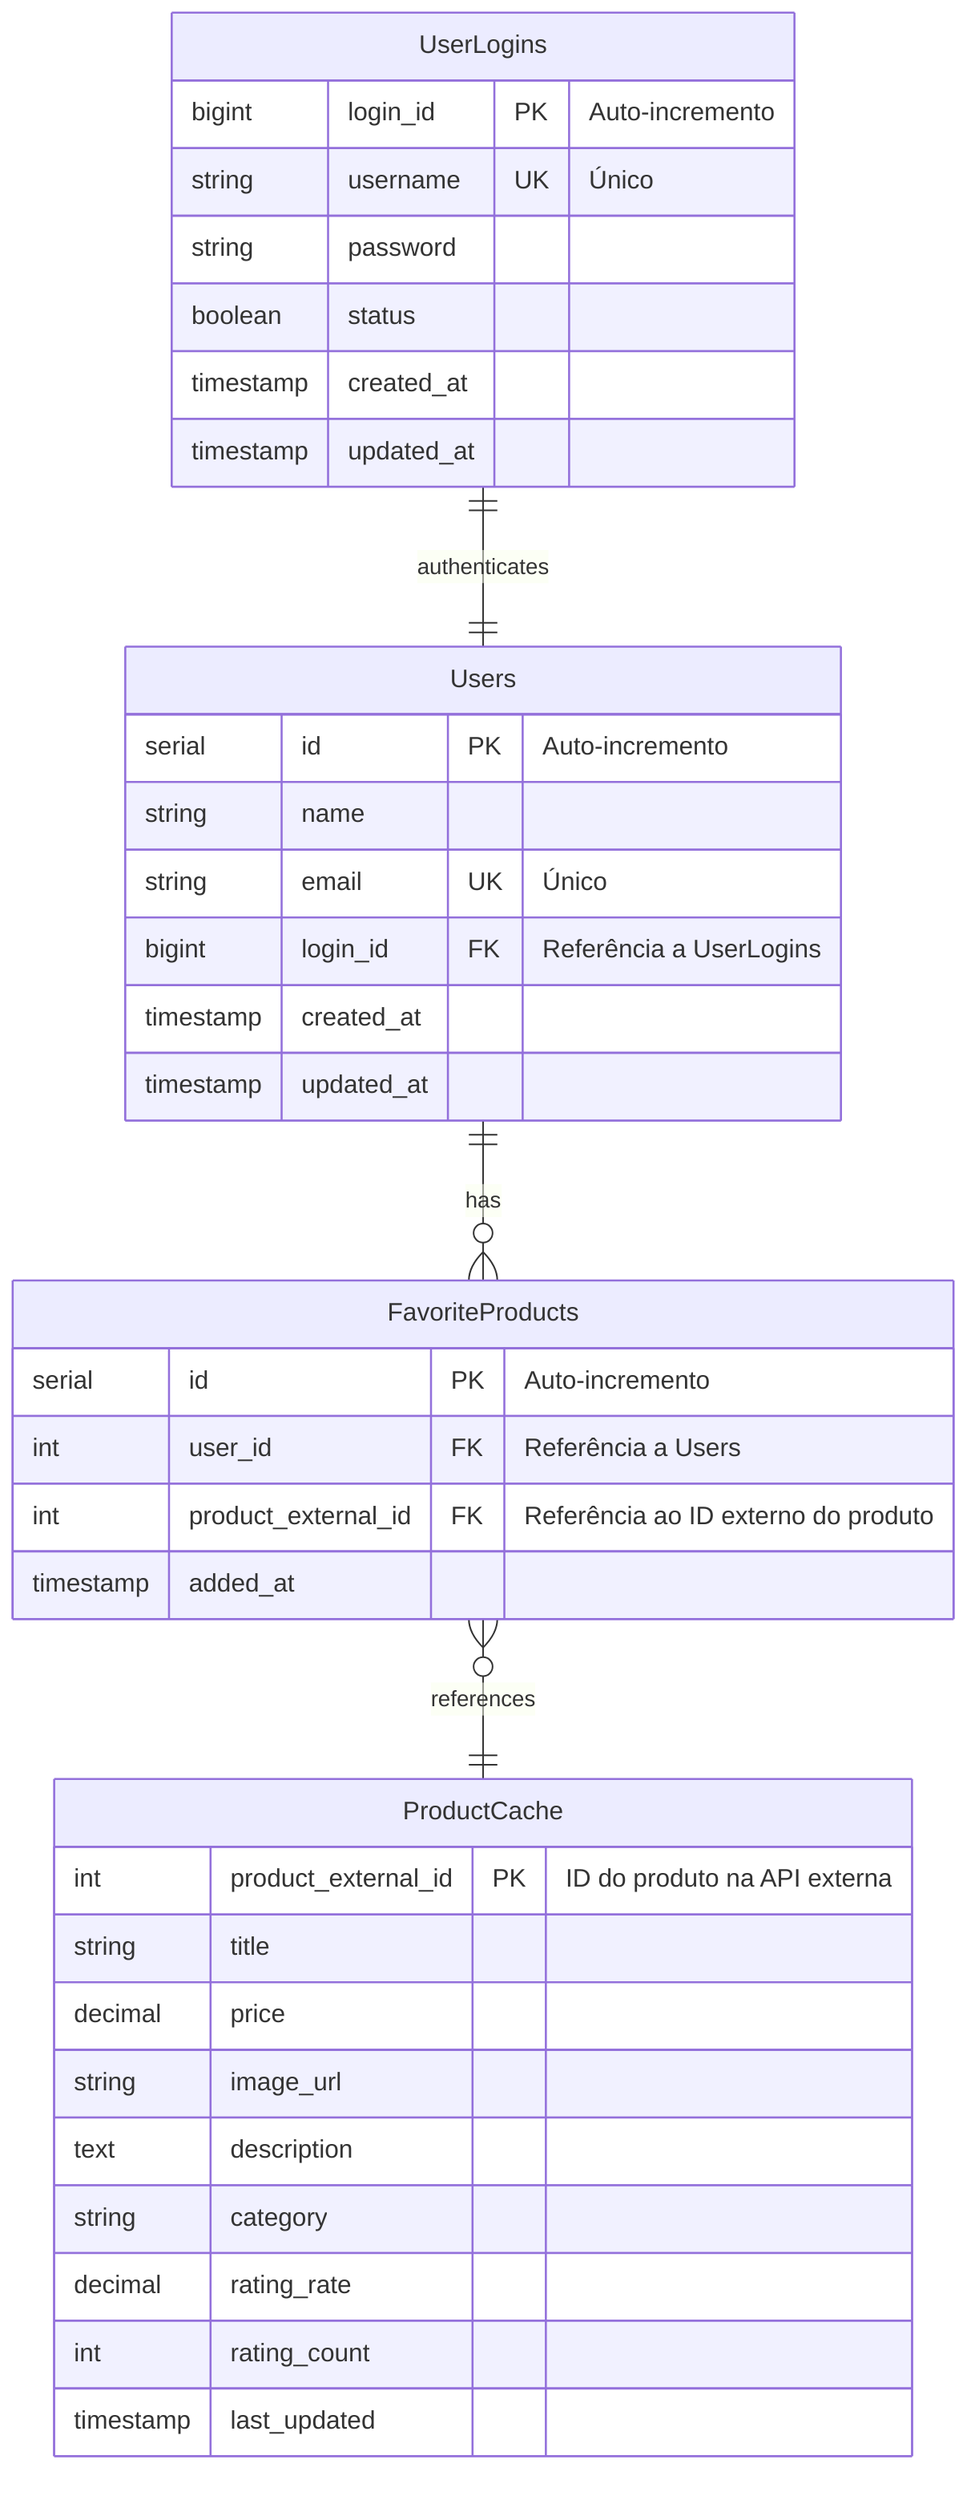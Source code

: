 erDiagram
  UserLogins {
    bigint login_id PK "Auto-incremento"
    string username UK "Único"
    string password
    boolean status
    timestamp created_at
    timestamp updated_at
  }

  Users {
    serial id PK "Auto-incremento"
    string name
    string email UK "Único"
    bigint login_id FK "Referência a UserLogins"
    timestamp created_at
    timestamp updated_at
  }

  FavoriteProducts {
    serial id PK "Auto-incremento"
    int user_id FK "Referência a Users"
    int product_external_id FK "Referência ao ID externo do produto"
    timestamp added_at
  }

  ProductCache {
    int product_external_id PK "ID do produto na API externa"
    string title
    decimal price
    string image_url
    text description
    string category
    decimal rating_rate
    int rating_count
    timestamp last_updated
  }

  UserLogins ||--|| Users : authenticates
  Users ||--o{ FavoriteProducts : has
  FavoriteProducts }o--|| ProductCache : references